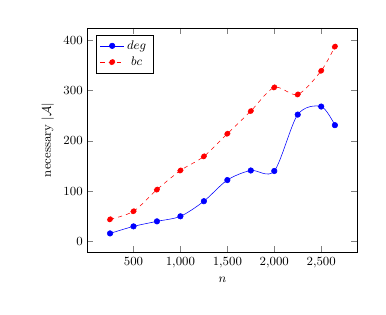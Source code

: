 \tikzstyle{textstyle}=[font=\fontsize{9}{9}\selectfont]
\begin{tikzpicture}[textstyle, scale=0.5]
    \begin{axis}[
        xlabel={$n$},
        ylabel={necessary $|\mathcal{A}|$},
		legend pos=north west
        ]
        
    \addplot[smooth,mark=*,color=blue] plot coordinates {
		(250,16)
		(500,30)
		(750,40)
		(1000,50)
		(1250,80)
		(1500,122)
		(1750,141)
		(2000,140)
		(2250,252)
		(2500,268)
		(2646,231)
    };
    \addlegendentry{$deg$}

    \addplot[smooth,mark=*, color=red, dashed] plot coordinates {
		(250,44)
		(500,60)
		(750,103)
		(1000,141)
		(1250,169)
		(1500,214)
		(1750,259)
		(2000,306)
		(2250,292)
		(2500,339)
		(2646,387)
    };
    \addlegendentry{$bc$}
    
    \end{axis}
\end{tikzpicture}
